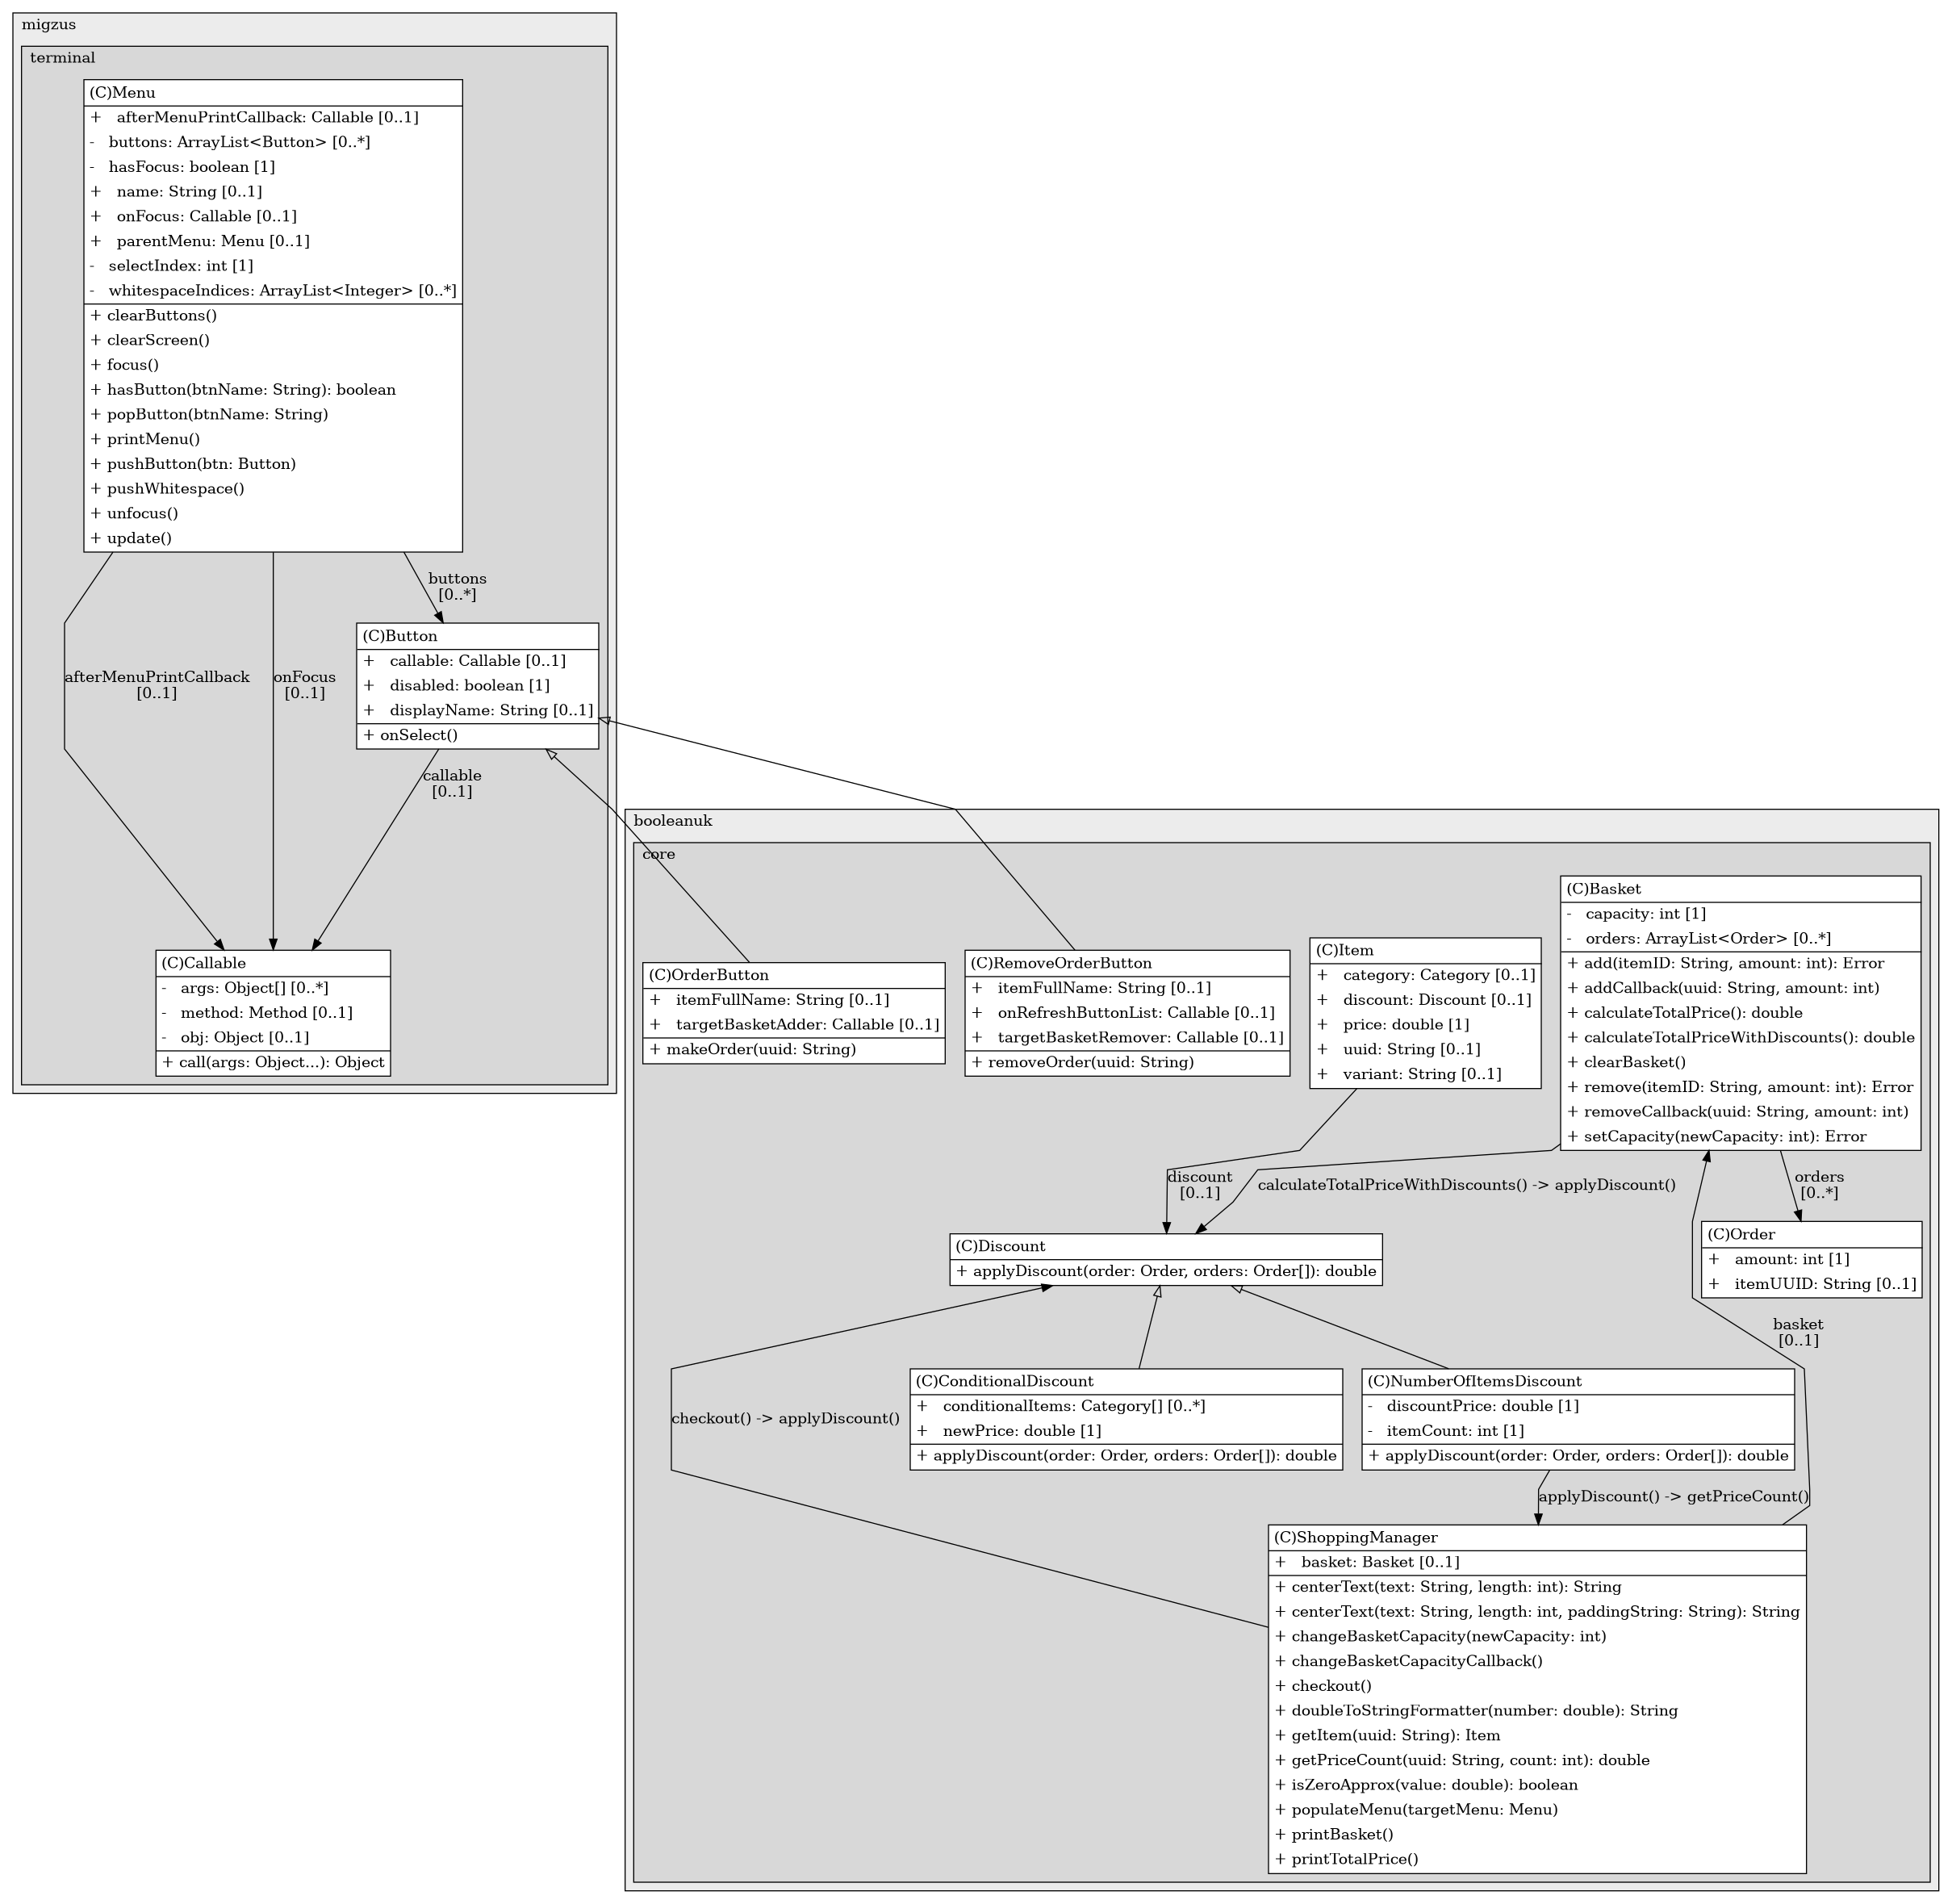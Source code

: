 @startuml

/' diagram meta data start
config=StructureConfiguration;
{
  "projectClassification": {
    "searchMode": "OpenProject", // OpenProject, AllProjects
    "includedProjects": "",
    "pathEndKeywords": "*.impl",
    "isClientPath": "",
    "isClientName": "",
    "isTestPath": "",
    "isTestName": "",
    "isMappingPath": "",
    "isMappingName": "",
    "isDataAccessPath": "",
    "isDataAccessName": "",
    "isDataStructurePath": "",
    "isDataStructureName": "",
    "isInterfaceStructuresPath": "",
    "isInterfaceStructuresName": "",
    "isEntryPointPath": "",
    "isEntryPointName": "",
    "treatFinalFieldsAsMandatory": false
  },
  "graphRestriction": {
    "classPackageExcludeFilter": "",
    "classPackageIncludeFilter": "",
    "classNameExcludeFilter": "",
    "classNameIncludeFilter": "",
    "methodNameExcludeFilter": "",
    "methodNameIncludeFilter": "",
    "removeByInheritance": "", // inheritance/annotation based filtering is done in a second step
    "removeByAnnotation": "",
    "removeByClassPackage": "", // cleanup the graph after inheritance/annotation based filtering is done
    "removeByClassName": "",
    "cutMappings": false,
    "cutEnum": true,
    "cutTests": true,
    "cutClient": true,
    "cutDataAccess": false,
    "cutInterfaceStructures": false,
    "cutDataStructures": false,
    "cutGetterAndSetter": true,
    "cutConstructors": true
  },
  "graphTraversal": {
    "forwardDepth": 6,
    "backwardDepth": 6,
    "classPackageExcludeFilter": "",
    "classPackageIncludeFilter": "",
    "classNameExcludeFilter": "",
    "classNameIncludeFilter": "",
    "methodNameExcludeFilter": "",
    "methodNameIncludeFilter": "",
    "hideMappings": false,
    "hideDataStructures": false,
    "hidePrivateMethods": true,
    "hideInterfaceCalls": true, // indirection: implementation -> interface (is hidden) -> implementation
    "onlyShowApplicationEntryPoints": false, // root node is included
    "useMethodCallsForStructureDiagram": "ForwardOnly" // ForwardOnly, BothDirections, No
  },
  "details": {
    "aggregation": "GroupByClass", // ByClass, GroupByClass, None
    "showClassGenericTypes": true,
    "showMethods": true,
    "showMethodParameterNames": true,
    "showMethodParameterTypes": true,
    "showMethodReturnType": true,
    "showPackageLevels": 2,
    "showDetailedClassStructure": true
  },
  "rootClass": "com.booleanuk.core.Item",
  "extensionCallbackMethod": "" // qualified.class.name#methodName - signature: public static String method(String)
}
diagram meta data end '/



digraph g {
    rankdir="TB"
    splines=polyline
    

'nodes 
subgraph cluster_1074230675 { 
   	label=migzus
	labeljust=l
	fillcolor="#ececec"
	style=filled
   
   subgraph cluster_1356110627 { 
   	label=terminal
	labeljust=l
	fillcolor="#d8d8d8"
	style=filled
   
   Button2013303286[
	label=<<TABLE BORDER="1" CELLBORDER="0" CELLPADDING="4" CELLSPACING="0">
<TR><TD ALIGN="LEFT" >(C)Button</TD></TR>
<HR/>
<TR><TD ALIGN="LEFT" >+   callable: Callable [0..1]</TD></TR>
<TR><TD ALIGN="LEFT" >+   disabled: boolean [1]</TD></TR>
<TR><TD ALIGN="LEFT" >+   displayName: String [0..1]</TD></TR>
<HR/>
<TR><TD ALIGN="LEFT" >+ onSelect()</TD></TR>
</TABLE>>
	style=filled
	margin=0
	shape=plaintext
	fillcolor="#FFFFFF"
];

Callable2013303286[
	label=<<TABLE BORDER="1" CELLBORDER="0" CELLPADDING="4" CELLSPACING="0">
<TR><TD ALIGN="LEFT" >(C)Callable</TD></TR>
<HR/>
<TR><TD ALIGN="LEFT" >-   args: Object[] [0..*]</TD></TR>
<TR><TD ALIGN="LEFT" >-   method: Method [0..1]</TD></TR>
<TR><TD ALIGN="LEFT" >-   obj: Object [0..1]</TD></TR>
<HR/>
<TR><TD ALIGN="LEFT" >+ call(args: Object...): Object</TD></TR>
</TABLE>>
	style=filled
	margin=0
	shape=plaintext
	fillcolor="#FFFFFF"
];

Menu2013303286[
	label=<<TABLE BORDER="1" CELLBORDER="0" CELLPADDING="4" CELLSPACING="0">
<TR><TD ALIGN="LEFT" >(C)Menu</TD></TR>
<HR/>
<TR><TD ALIGN="LEFT" >+   afterMenuPrintCallback: Callable [0..1]</TD></TR>
<TR><TD ALIGN="LEFT" >-   buttons: ArrayList&lt;Button&gt; [0..*]</TD></TR>
<TR><TD ALIGN="LEFT" >-   hasFocus: boolean [1]</TD></TR>
<TR><TD ALIGN="LEFT" >+   name: String [0..1]</TD></TR>
<TR><TD ALIGN="LEFT" >+   onFocus: Callable [0..1]</TD></TR>
<TR><TD ALIGN="LEFT" >+   parentMenu: Menu [0..1]</TD></TR>
<TR><TD ALIGN="LEFT" >-   selectIndex: int [1]</TD></TR>
<TR><TD ALIGN="LEFT" >-   whitespaceIndices: ArrayList&lt;Integer&gt; [0..*]</TD></TR>
<HR/>
<TR><TD ALIGN="LEFT" >+ clearButtons()</TD></TR>
<TR><TD ALIGN="LEFT" >+ clearScreen()</TD></TR>
<TR><TD ALIGN="LEFT" >+ focus()</TD></TR>
<TR><TD ALIGN="LEFT" >+ hasButton(btnName: String): boolean</TD></TR>
<TR><TD ALIGN="LEFT" >+ popButton(btnName: String)</TD></TR>
<TR><TD ALIGN="LEFT" >+ printMenu()</TD></TR>
<TR><TD ALIGN="LEFT" >+ pushButton(btn: Button)</TD></TR>
<TR><TD ALIGN="LEFT" >+ pushWhitespace()</TD></TR>
<TR><TD ALIGN="LEFT" >+ unfocus()</TD></TR>
<TR><TD ALIGN="LEFT" >+ update()</TD></TR>
</TABLE>>
	style=filled
	margin=0
	shape=plaintext
	fillcolor="#FFFFFF"
];
} 
} 

subgraph cluster_2058424510 { 
   	label=booleanuk
	labeljust=l
	fillcolor="#ececec"
	style=filled
   
   subgraph cluster_543727311 { 
   	label=core
	labeljust=l
	fillcolor="#d8d8d8"
	style=filled
   
   Basket1325589212[
	label=<<TABLE BORDER="1" CELLBORDER="0" CELLPADDING="4" CELLSPACING="0">
<TR><TD ALIGN="LEFT" >(C)Basket</TD></TR>
<HR/>
<TR><TD ALIGN="LEFT" >-   capacity: int [1]</TD></TR>
<TR><TD ALIGN="LEFT" >-   orders: ArrayList&lt;Order&gt; [0..*]</TD></TR>
<HR/>
<TR><TD ALIGN="LEFT" >+ add(itemID: String, amount: int): Error</TD></TR>
<TR><TD ALIGN="LEFT" >+ addCallback(uuid: String, amount: int)</TD></TR>
<TR><TD ALIGN="LEFT" >+ calculateTotalPrice(): double</TD></TR>
<TR><TD ALIGN="LEFT" >+ calculateTotalPriceWithDiscounts(): double</TD></TR>
<TR><TD ALIGN="LEFT" >+ clearBasket()</TD></TR>
<TR><TD ALIGN="LEFT" >+ remove(itemID: String, amount: int): Error</TD></TR>
<TR><TD ALIGN="LEFT" >+ removeCallback(uuid: String, amount: int)</TD></TR>
<TR><TD ALIGN="LEFT" >+ setCapacity(newCapacity: int): Error</TD></TR>
</TABLE>>
	style=filled
	margin=0
	shape=plaintext
	fillcolor="#FFFFFF"
];

ConditionalDiscount1325589212[
	label=<<TABLE BORDER="1" CELLBORDER="0" CELLPADDING="4" CELLSPACING="0">
<TR><TD ALIGN="LEFT" >(C)ConditionalDiscount</TD></TR>
<HR/>
<TR><TD ALIGN="LEFT" >+   conditionalItems: Category[] [0..*]</TD></TR>
<TR><TD ALIGN="LEFT" >+   newPrice: double [1]</TD></TR>
<HR/>
<TR><TD ALIGN="LEFT" >+ applyDiscount(order: Order, orders: Order[]): double</TD></TR>
</TABLE>>
	style=filled
	margin=0
	shape=plaintext
	fillcolor="#FFFFFF"
];

Discount1325589212[
	label=<<TABLE BORDER="1" CELLBORDER="0" CELLPADDING="4" CELLSPACING="0">
<TR><TD ALIGN="LEFT" >(C)Discount</TD></TR>
<HR/>
<TR><TD ALIGN="LEFT" >+ applyDiscount(order: Order, orders: Order[]): double</TD></TR>
</TABLE>>
	style=filled
	margin=0
	shape=plaintext
	fillcolor="#FFFFFF"
];

Item1325589212[
	label=<<TABLE BORDER="1" CELLBORDER="0" CELLPADDING="4" CELLSPACING="0">
<TR><TD ALIGN="LEFT" >(C)Item</TD></TR>
<HR/>
<TR><TD ALIGN="LEFT" >+   category: Category [0..1]</TD></TR>
<TR><TD ALIGN="LEFT" >+   discount: Discount [0..1]</TD></TR>
<TR><TD ALIGN="LEFT" >+   price: double [1]</TD></TR>
<TR><TD ALIGN="LEFT" >+   uuid: String [0..1]</TD></TR>
<TR><TD ALIGN="LEFT" >+   variant: String [0..1]</TD></TR>
</TABLE>>
	style=filled
	margin=0
	shape=plaintext
	fillcolor="#FFFFFF"
];

NumberOfItemsDiscount1325589212[
	label=<<TABLE BORDER="1" CELLBORDER="0" CELLPADDING="4" CELLSPACING="0">
<TR><TD ALIGN="LEFT" >(C)NumberOfItemsDiscount</TD></TR>
<HR/>
<TR><TD ALIGN="LEFT" >-   discountPrice: double [1]</TD></TR>
<TR><TD ALIGN="LEFT" >-   itemCount: int [1]</TD></TR>
<HR/>
<TR><TD ALIGN="LEFT" >+ applyDiscount(order: Order, orders: Order[]): double</TD></TR>
</TABLE>>
	style=filled
	margin=0
	shape=plaintext
	fillcolor="#FFFFFF"
];

Order1325589212[
	label=<<TABLE BORDER="1" CELLBORDER="0" CELLPADDING="4" CELLSPACING="0">
<TR><TD ALIGN="LEFT" >(C)Order</TD></TR>
<HR/>
<TR><TD ALIGN="LEFT" >+   amount: int [1]</TD></TR>
<TR><TD ALIGN="LEFT" >+   itemUUID: String [0..1]</TD></TR>
</TABLE>>
	style=filled
	margin=0
	shape=plaintext
	fillcolor="#FFFFFF"
];

OrderButton1325589212[
	label=<<TABLE BORDER="1" CELLBORDER="0" CELLPADDING="4" CELLSPACING="0">
<TR><TD ALIGN="LEFT" >(C)OrderButton</TD></TR>
<HR/>
<TR><TD ALIGN="LEFT" >+   itemFullName: String [0..1]</TD></TR>
<TR><TD ALIGN="LEFT" >+   targetBasketAdder: Callable [0..1]</TD></TR>
<HR/>
<TR><TD ALIGN="LEFT" >+ makeOrder(uuid: String)</TD></TR>
</TABLE>>
	style=filled
	margin=0
	shape=plaintext
	fillcolor="#FFFFFF"
];

RemoveOrderButton1325589212[
	label=<<TABLE BORDER="1" CELLBORDER="0" CELLPADDING="4" CELLSPACING="0">
<TR><TD ALIGN="LEFT" >(C)RemoveOrderButton</TD></TR>
<HR/>
<TR><TD ALIGN="LEFT" >+   itemFullName: String [0..1]</TD></TR>
<TR><TD ALIGN="LEFT" >+   onRefreshButtonList: Callable [0..1]</TD></TR>
<TR><TD ALIGN="LEFT" >+   targetBasketRemover: Callable [0..1]</TD></TR>
<HR/>
<TR><TD ALIGN="LEFT" >+ removeOrder(uuid: String)</TD></TR>
</TABLE>>
	style=filled
	margin=0
	shape=plaintext
	fillcolor="#FFFFFF"
];

ShoppingManager1325589212[
	label=<<TABLE BORDER="1" CELLBORDER="0" CELLPADDING="4" CELLSPACING="0">
<TR><TD ALIGN="LEFT" >(C)ShoppingManager</TD></TR>
<HR/>
<TR><TD ALIGN="LEFT" >+   basket: Basket [0..1]</TD></TR>
<HR/>
<TR><TD ALIGN="LEFT" >+ centerText(text: String, length: int): String</TD></TR>
<TR><TD ALIGN="LEFT" >+ centerText(text: String, length: int, paddingString: String): String</TD></TR>
<TR><TD ALIGN="LEFT" >+ changeBasketCapacity(newCapacity: int)</TD></TR>
<TR><TD ALIGN="LEFT" >+ changeBasketCapacityCallback()</TD></TR>
<TR><TD ALIGN="LEFT" >+ checkout()</TD></TR>
<TR><TD ALIGN="LEFT" >+ doubleToStringFormatter(number: double): String</TD></TR>
<TR><TD ALIGN="LEFT" >+ getItem(uuid: String): Item</TD></TR>
<TR><TD ALIGN="LEFT" >+ getPriceCount(uuid: String, count: int): double</TD></TR>
<TR><TD ALIGN="LEFT" >+ isZeroApprox(value: double): boolean</TD></TR>
<TR><TD ALIGN="LEFT" >+ populateMenu(targetMenu: Menu)</TD></TR>
<TR><TD ALIGN="LEFT" >+ printBasket()</TD></TR>
<TR><TD ALIGN="LEFT" >+ printTotalPrice()</TD></TR>
</TABLE>>
	style=filled
	margin=0
	shape=plaintext
	fillcolor="#FFFFFF"
];
} 
} 

'edges    
Basket1325589212 -> Discount1325589212[label="calculateTotalPriceWithDiscounts() -> applyDiscount()"];
Basket1325589212 -> Order1325589212[label="orders
[0..*]"];
Button2013303286 -> Callable2013303286[label="callable
[0..1]"];
Button2013303286 -> OrderButton1325589212[arrowhead=none, arrowtail=empty, dir=both];
Button2013303286 -> RemoveOrderButton1325589212[arrowhead=none, arrowtail=empty, dir=both];
Discount1325589212 -> ConditionalDiscount1325589212[arrowhead=none, arrowtail=empty, dir=both];
Discount1325589212 -> NumberOfItemsDiscount1325589212[arrowhead=none, arrowtail=empty, dir=both];
Item1325589212 -> Discount1325589212[label="discount
[0..1]"];
Menu2013303286 -> Button2013303286[label="buttons
[0..*]"];
Menu2013303286 -> Callable2013303286[label="afterMenuPrintCallback
[0..1]"];
Menu2013303286 -> Callable2013303286[label="onFocus
[0..1]"];
NumberOfItemsDiscount1325589212 -> ShoppingManager1325589212[label="applyDiscount() -> getPriceCount()"];
ShoppingManager1325589212 -> Basket1325589212[label="basket
[0..1]"];
ShoppingManager1325589212 -> Discount1325589212[label="checkout() -> applyDiscount()"];
    
}
@enduml